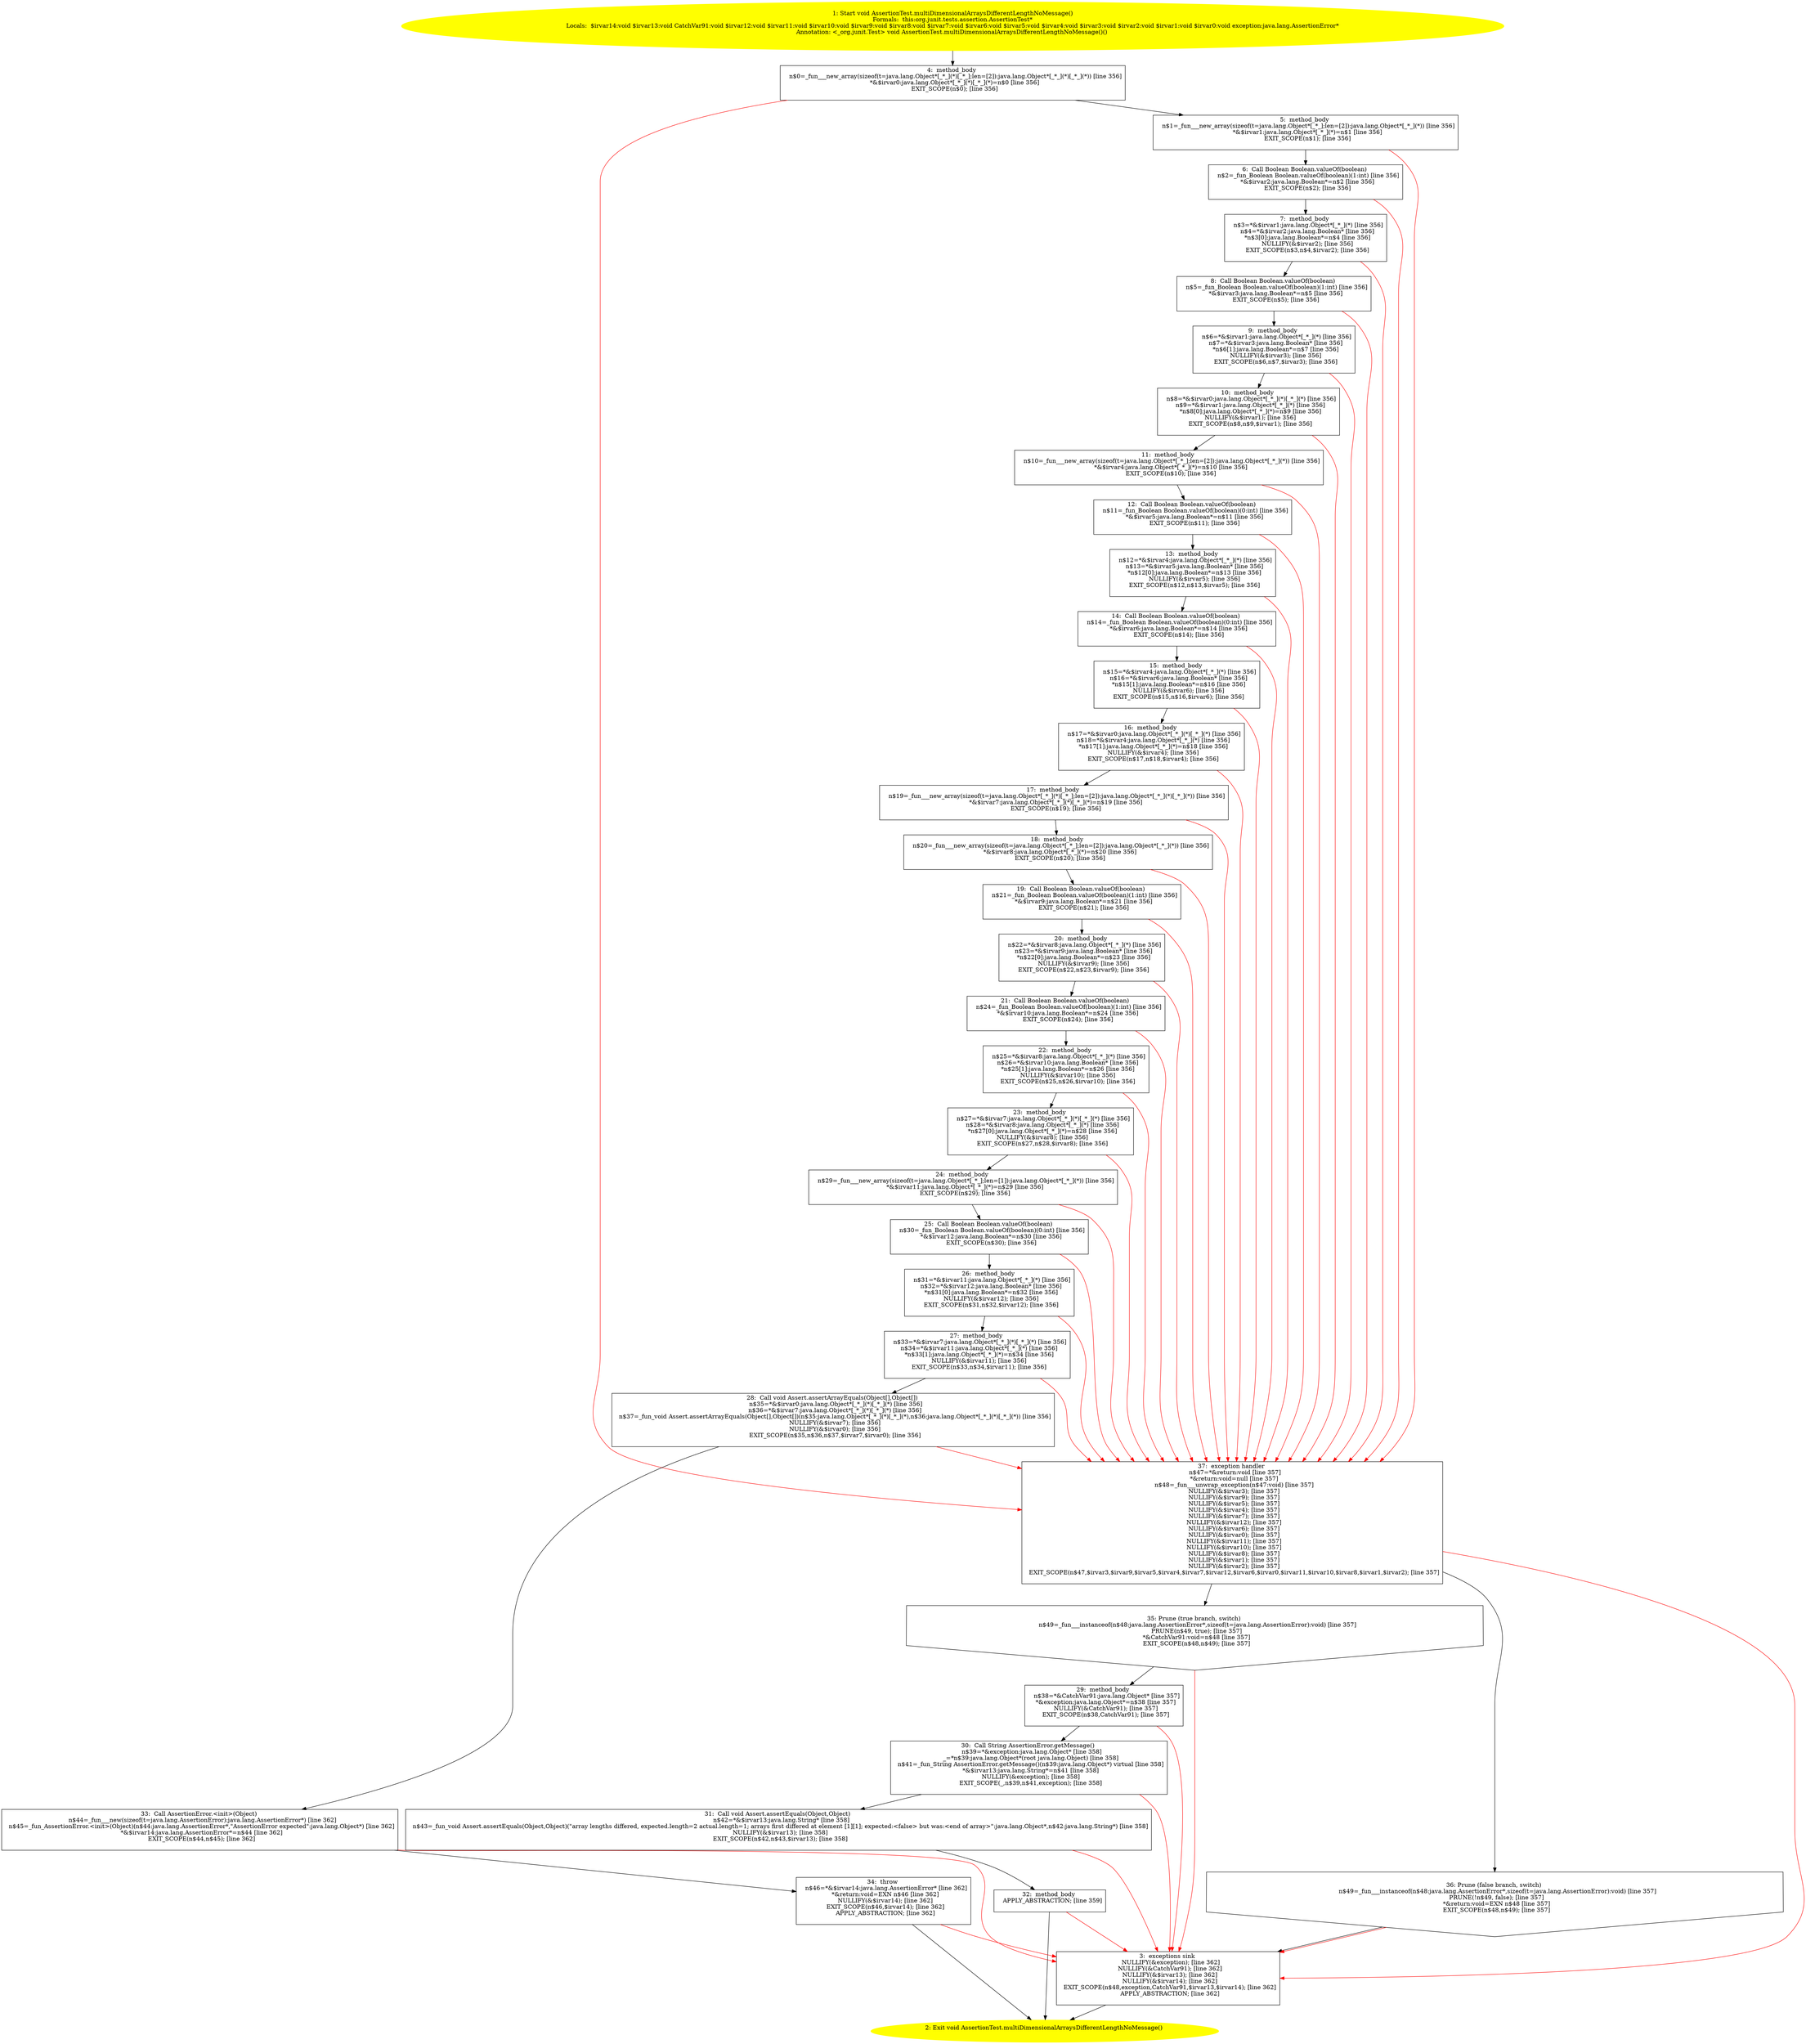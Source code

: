 /* @generated */
digraph cfg {
"org.junit.tests.assertion.AssertionTest.multiDimensionalArraysDifferentLengthNoMessage():void.14c69d53fb9e6a13ce2e570ee1d8c0d8_1" [label="1: Start void AssertionTest.multiDimensionalArraysDifferentLengthNoMessage()\nFormals:  this:org.junit.tests.assertion.AssertionTest*\nLocals:  $irvar14:void $irvar13:void CatchVar91:void $irvar12:void $irvar11:void $irvar10:void $irvar9:void $irvar8:void $irvar7:void $irvar6:void $irvar5:void $irvar4:void $irvar3:void $irvar2:void $irvar1:void $irvar0:void exception:java.lang.AssertionError*\nAnnotation: <_org.junit.Test> void AssertionTest.multiDimensionalArraysDifferentLengthNoMessage()() \n  " color=yellow style=filled]
	

	 "org.junit.tests.assertion.AssertionTest.multiDimensionalArraysDifferentLengthNoMessage():void.14c69d53fb9e6a13ce2e570ee1d8c0d8_1" -> "org.junit.tests.assertion.AssertionTest.multiDimensionalArraysDifferentLengthNoMessage():void.14c69d53fb9e6a13ce2e570ee1d8c0d8_4" ;
"org.junit.tests.assertion.AssertionTest.multiDimensionalArraysDifferentLengthNoMessage():void.14c69d53fb9e6a13ce2e570ee1d8c0d8_2" [label="2: Exit void AssertionTest.multiDimensionalArraysDifferentLengthNoMessage() \n  " color=yellow style=filled]
	

"org.junit.tests.assertion.AssertionTest.multiDimensionalArraysDifferentLengthNoMessage():void.14c69d53fb9e6a13ce2e570ee1d8c0d8_3" [label="3:  exceptions sink \n   NULLIFY(&exception); [line 362]\n  NULLIFY(&CatchVar91); [line 362]\n  NULLIFY(&$irvar13); [line 362]\n  NULLIFY(&$irvar14); [line 362]\n  EXIT_SCOPE(n$48,exception,CatchVar91,$irvar13,$irvar14); [line 362]\n  APPLY_ABSTRACTION; [line 362]\n " shape="box"]
	

	 "org.junit.tests.assertion.AssertionTest.multiDimensionalArraysDifferentLengthNoMessage():void.14c69d53fb9e6a13ce2e570ee1d8c0d8_3" -> "org.junit.tests.assertion.AssertionTest.multiDimensionalArraysDifferentLengthNoMessage():void.14c69d53fb9e6a13ce2e570ee1d8c0d8_2" ;
"org.junit.tests.assertion.AssertionTest.multiDimensionalArraysDifferentLengthNoMessage():void.14c69d53fb9e6a13ce2e570ee1d8c0d8_4" [label="4:  method_body \n   n$0=_fun___new_array(sizeof(t=java.lang.Object*[_*_](*)[_*_];len=[2]):java.lang.Object*[_*_](*)[_*_](*)) [line 356]\n  *&$irvar0:java.lang.Object*[_*_](*)[_*_](*)=n$0 [line 356]\n  EXIT_SCOPE(n$0); [line 356]\n " shape="box"]
	

	 "org.junit.tests.assertion.AssertionTest.multiDimensionalArraysDifferentLengthNoMessage():void.14c69d53fb9e6a13ce2e570ee1d8c0d8_4" -> "org.junit.tests.assertion.AssertionTest.multiDimensionalArraysDifferentLengthNoMessage():void.14c69d53fb9e6a13ce2e570ee1d8c0d8_5" ;
	 "org.junit.tests.assertion.AssertionTest.multiDimensionalArraysDifferentLengthNoMessage():void.14c69d53fb9e6a13ce2e570ee1d8c0d8_4" -> "org.junit.tests.assertion.AssertionTest.multiDimensionalArraysDifferentLengthNoMessage():void.14c69d53fb9e6a13ce2e570ee1d8c0d8_37" [color="red" ];
"org.junit.tests.assertion.AssertionTest.multiDimensionalArraysDifferentLengthNoMessage():void.14c69d53fb9e6a13ce2e570ee1d8c0d8_5" [label="5:  method_body \n   n$1=_fun___new_array(sizeof(t=java.lang.Object*[_*_];len=[2]):java.lang.Object*[_*_](*)) [line 356]\n  *&$irvar1:java.lang.Object*[_*_](*)=n$1 [line 356]\n  EXIT_SCOPE(n$1); [line 356]\n " shape="box"]
	

	 "org.junit.tests.assertion.AssertionTest.multiDimensionalArraysDifferentLengthNoMessage():void.14c69d53fb9e6a13ce2e570ee1d8c0d8_5" -> "org.junit.tests.assertion.AssertionTest.multiDimensionalArraysDifferentLengthNoMessage():void.14c69d53fb9e6a13ce2e570ee1d8c0d8_6" ;
	 "org.junit.tests.assertion.AssertionTest.multiDimensionalArraysDifferentLengthNoMessage():void.14c69d53fb9e6a13ce2e570ee1d8c0d8_5" -> "org.junit.tests.assertion.AssertionTest.multiDimensionalArraysDifferentLengthNoMessage():void.14c69d53fb9e6a13ce2e570ee1d8c0d8_37" [color="red" ];
"org.junit.tests.assertion.AssertionTest.multiDimensionalArraysDifferentLengthNoMessage():void.14c69d53fb9e6a13ce2e570ee1d8c0d8_6" [label="6:  Call Boolean Boolean.valueOf(boolean) \n   n$2=_fun_Boolean Boolean.valueOf(boolean)(1:int) [line 356]\n  *&$irvar2:java.lang.Boolean*=n$2 [line 356]\n  EXIT_SCOPE(n$2); [line 356]\n " shape="box"]
	

	 "org.junit.tests.assertion.AssertionTest.multiDimensionalArraysDifferentLengthNoMessage():void.14c69d53fb9e6a13ce2e570ee1d8c0d8_6" -> "org.junit.tests.assertion.AssertionTest.multiDimensionalArraysDifferentLengthNoMessage():void.14c69d53fb9e6a13ce2e570ee1d8c0d8_7" ;
	 "org.junit.tests.assertion.AssertionTest.multiDimensionalArraysDifferentLengthNoMessage():void.14c69d53fb9e6a13ce2e570ee1d8c0d8_6" -> "org.junit.tests.assertion.AssertionTest.multiDimensionalArraysDifferentLengthNoMessage():void.14c69d53fb9e6a13ce2e570ee1d8c0d8_37" [color="red" ];
"org.junit.tests.assertion.AssertionTest.multiDimensionalArraysDifferentLengthNoMessage():void.14c69d53fb9e6a13ce2e570ee1d8c0d8_7" [label="7:  method_body \n   n$3=*&$irvar1:java.lang.Object*[_*_](*) [line 356]\n  n$4=*&$irvar2:java.lang.Boolean* [line 356]\n  *n$3[0]:java.lang.Boolean*=n$4 [line 356]\n  NULLIFY(&$irvar2); [line 356]\n  EXIT_SCOPE(n$3,n$4,$irvar2); [line 356]\n " shape="box"]
	

	 "org.junit.tests.assertion.AssertionTest.multiDimensionalArraysDifferentLengthNoMessage():void.14c69d53fb9e6a13ce2e570ee1d8c0d8_7" -> "org.junit.tests.assertion.AssertionTest.multiDimensionalArraysDifferentLengthNoMessage():void.14c69d53fb9e6a13ce2e570ee1d8c0d8_8" ;
	 "org.junit.tests.assertion.AssertionTest.multiDimensionalArraysDifferentLengthNoMessage():void.14c69d53fb9e6a13ce2e570ee1d8c0d8_7" -> "org.junit.tests.assertion.AssertionTest.multiDimensionalArraysDifferentLengthNoMessage():void.14c69d53fb9e6a13ce2e570ee1d8c0d8_37" [color="red" ];
"org.junit.tests.assertion.AssertionTest.multiDimensionalArraysDifferentLengthNoMessage():void.14c69d53fb9e6a13ce2e570ee1d8c0d8_8" [label="8:  Call Boolean Boolean.valueOf(boolean) \n   n$5=_fun_Boolean Boolean.valueOf(boolean)(1:int) [line 356]\n  *&$irvar3:java.lang.Boolean*=n$5 [line 356]\n  EXIT_SCOPE(n$5); [line 356]\n " shape="box"]
	

	 "org.junit.tests.assertion.AssertionTest.multiDimensionalArraysDifferentLengthNoMessage():void.14c69d53fb9e6a13ce2e570ee1d8c0d8_8" -> "org.junit.tests.assertion.AssertionTest.multiDimensionalArraysDifferentLengthNoMessage():void.14c69d53fb9e6a13ce2e570ee1d8c0d8_9" ;
	 "org.junit.tests.assertion.AssertionTest.multiDimensionalArraysDifferentLengthNoMessage():void.14c69d53fb9e6a13ce2e570ee1d8c0d8_8" -> "org.junit.tests.assertion.AssertionTest.multiDimensionalArraysDifferentLengthNoMessage():void.14c69d53fb9e6a13ce2e570ee1d8c0d8_37" [color="red" ];
"org.junit.tests.assertion.AssertionTest.multiDimensionalArraysDifferentLengthNoMessage():void.14c69d53fb9e6a13ce2e570ee1d8c0d8_9" [label="9:  method_body \n   n$6=*&$irvar1:java.lang.Object*[_*_](*) [line 356]\n  n$7=*&$irvar3:java.lang.Boolean* [line 356]\n  *n$6[1]:java.lang.Boolean*=n$7 [line 356]\n  NULLIFY(&$irvar3); [line 356]\n  EXIT_SCOPE(n$6,n$7,$irvar3); [line 356]\n " shape="box"]
	

	 "org.junit.tests.assertion.AssertionTest.multiDimensionalArraysDifferentLengthNoMessage():void.14c69d53fb9e6a13ce2e570ee1d8c0d8_9" -> "org.junit.tests.assertion.AssertionTest.multiDimensionalArraysDifferentLengthNoMessage():void.14c69d53fb9e6a13ce2e570ee1d8c0d8_10" ;
	 "org.junit.tests.assertion.AssertionTest.multiDimensionalArraysDifferentLengthNoMessage():void.14c69d53fb9e6a13ce2e570ee1d8c0d8_9" -> "org.junit.tests.assertion.AssertionTest.multiDimensionalArraysDifferentLengthNoMessage():void.14c69d53fb9e6a13ce2e570ee1d8c0d8_37" [color="red" ];
"org.junit.tests.assertion.AssertionTest.multiDimensionalArraysDifferentLengthNoMessage():void.14c69d53fb9e6a13ce2e570ee1d8c0d8_10" [label="10:  method_body \n   n$8=*&$irvar0:java.lang.Object*[_*_](*)[_*_](*) [line 356]\n  n$9=*&$irvar1:java.lang.Object*[_*_](*) [line 356]\n  *n$8[0]:java.lang.Object*[_*_](*)=n$9 [line 356]\n  NULLIFY(&$irvar1); [line 356]\n  EXIT_SCOPE(n$8,n$9,$irvar1); [line 356]\n " shape="box"]
	

	 "org.junit.tests.assertion.AssertionTest.multiDimensionalArraysDifferentLengthNoMessage():void.14c69d53fb9e6a13ce2e570ee1d8c0d8_10" -> "org.junit.tests.assertion.AssertionTest.multiDimensionalArraysDifferentLengthNoMessage():void.14c69d53fb9e6a13ce2e570ee1d8c0d8_11" ;
	 "org.junit.tests.assertion.AssertionTest.multiDimensionalArraysDifferentLengthNoMessage():void.14c69d53fb9e6a13ce2e570ee1d8c0d8_10" -> "org.junit.tests.assertion.AssertionTest.multiDimensionalArraysDifferentLengthNoMessage():void.14c69d53fb9e6a13ce2e570ee1d8c0d8_37" [color="red" ];
"org.junit.tests.assertion.AssertionTest.multiDimensionalArraysDifferentLengthNoMessage():void.14c69d53fb9e6a13ce2e570ee1d8c0d8_11" [label="11:  method_body \n   n$10=_fun___new_array(sizeof(t=java.lang.Object*[_*_];len=[2]):java.lang.Object*[_*_](*)) [line 356]\n  *&$irvar4:java.lang.Object*[_*_](*)=n$10 [line 356]\n  EXIT_SCOPE(n$10); [line 356]\n " shape="box"]
	

	 "org.junit.tests.assertion.AssertionTest.multiDimensionalArraysDifferentLengthNoMessage():void.14c69d53fb9e6a13ce2e570ee1d8c0d8_11" -> "org.junit.tests.assertion.AssertionTest.multiDimensionalArraysDifferentLengthNoMessage():void.14c69d53fb9e6a13ce2e570ee1d8c0d8_12" ;
	 "org.junit.tests.assertion.AssertionTest.multiDimensionalArraysDifferentLengthNoMessage():void.14c69d53fb9e6a13ce2e570ee1d8c0d8_11" -> "org.junit.tests.assertion.AssertionTest.multiDimensionalArraysDifferentLengthNoMessage():void.14c69d53fb9e6a13ce2e570ee1d8c0d8_37" [color="red" ];
"org.junit.tests.assertion.AssertionTest.multiDimensionalArraysDifferentLengthNoMessage():void.14c69d53fb9e6a13ce2e570ee1d8c0d8_12" [label="12:  Call Boolean Boolean.valueOf(boolean) \n   n$11=_fun_Boolean Boolean.valueOf(boolean)(0:int) [line 356]\n  *&$irvar5:java.lang.Boolean*=n$11 [line 356]\n  EXIT_SCOPE(n$11); [line 356]\n " shape="box"]
	

	 "org.junit.tests.assertion.AssertionTest.multiDimensionalArraysDifferentLengthNoMessage():void.14c69d53fb9e6a13ce2e570ee1d8c0d8_12" -> "org.junit.tests.assertion.AssertionTest.multiDimensionalArraysDifferentLengthNoMessage():void.14c69d53fb9e6a13ce2e570ee1d8c0d8_13" ;
	 "org.junit.tests.assertion.AssertionTest.multiDimensionalArraysDifferentLengthNoMessage():void.14c69d53fb9e6a13ce2e570ee1d8c0d8_12" -> "org.junit.tests.assertion.AssertionTest.multiDimensionalArraysDifferentLengthNoMessage():void.14c69d53fb9e6a13ce2e570ee1d8c0d8_37" [color="red" ];
"org.junit.tests.assertion.AssertionTest.multiDimensionalArraysDifferentLengthNoMessage():void.14c69d53fb9e6a13ce2e570ee1d8c0d8_13" [label="13:  method_body \n   n$12=*&$irvar4:java.lang.Object*[_*_](*) [line 356]\n  n$13=*&$irvar5:java.lang.Boolean* [line 356]\n  *n$12[0]:java.lang.Boolean*=n$13 [line 356]\n  NULLIFY(&$irvar5); [line 356]\n  EXIT_SCOPE(n$12,n$13,$irvar5); [line 356]\n " shape="box"]
	

	 "org.junit.tests.assertion.AssertionTest.multiDimensionalArraysDifferentLengthNoMessage():void.14c69d53fb9e6a13ce2e570ee1d8c0d8_13" -> "org.junit.tests.assertion.AssertionTest.multiDimensionalArraysDifferentLengthNoMessage():void.14c69d53fb9e6a13ce2e570ee1d8c0d8_14" ;
	 "org.junit.tests.assertion.AssertionTest.multiDimensionalArraysDifferentLengthNoMessage():void.14c69d53fb9e6a13ce2e570ee1d8c0d8_13" -> "org.junit.tests.assertion.AssertionTest.multiDimensionalArraysDifferentLengthNoMessage():void.14c69d53fb9e6a13ce2e570ee1d8c0d8_37" [color="red" ];
"org.junit.tests.assertion.AssertionTest.multiDimensionalArraysDifferentLengthNoMessage():void.14c69d53fb9e6a13ce2e570ee1d8c0d8_14" [label="14:  Call Boolean Boolean.valueOf(boolean) \n   n$14=_fun_Boolean Boolean.valueOf(boolean)(0:int) [line 356]\n  *&$irvar6:java.lang.Boolean*=n$14 [line 356]\n  EXIT_SCOPE(n$14); [line 356]\n " shape="box"]
	

	 "org.junit.tests.assertion.AssertionTest.multiDimensionalArraysDifferentLengthNoMessage():void.14c69d53fb9e6a13ce2e570ee1d8c0d8_14" -> "org.junit.tests.assertion.AssertionTest.multiDimensionalArraysDifferentLengthNoMessage():void.14c69d53fb9e6a13ce2e570ee1d8c0d8_15" ;
	 "org.junit.tests.assertion.AssertionTest.multiDimensionalArraysDifferentLengthNoMessage():void.14c69d53fb9e6a13ce2e570ee1d8c0d8_14" -> "org.junit.tests.assertion.AssertionTest.multiDimensionalArraysDifferentLengthNoMessage():void.14c69d53fb9e6a13ce2e570ee1d8c0d8_37" [color="red" ];
"org.junit.tests.assertion.AssertionTest.multiDimensionalArraysDifferentLengthNoMessage():void.14c69d53fb9e6a13ce2e570ee1d8c0d8_15" [label="15:  method_body \n   n$15=*&$irvar4:java.lang.Object*[_*_](*) [line 356]\n  n$16=*&$irvar6:java.lang.Boolean* [line 356]\n  *n$15[1]:java.lang.Boolean*=n$16 [line 356]\n  NULLIFY(&$irvar6); [line 356]\n  EXIT_SCOPE(n$15,n$16,$irvar6); [line 356]\n " shape="box"]
	

	 "org.junit.tests.assertion.AssertionTest.multiDimensionalArraysDifferentLengthNoMessage():void.14c69d53fb9e6a13ce2e570ee1d8c0d8_15" -> "org.junit.tests.assertion.AssertionTest.multiDimensionalArraysDifferentLengthNoMessage():void.14c69d53fb9e6a13ce2e570ee1d8c0d8_16" ;
	 "org.junit.tests.assertion.AssertionTest.multiDimensionalArraysDifferentLengthNoMessage():void.14c69d53fb9e6a13ce2e570ee1d8c0d8_15" -> "org.junit.tests.assertion.AssertionTest.multiDimensionalArraysDifferentLengthNoMessage():void.14c69d53fb9e6a13ce2e570ee1d8c0d8_37" [color="red" ];
"org.junit.tests.assertion.AssertionTest.multiDimensionalArraysDifferentLengthNoMessage():void.14c69d53fb9e6a13ce2e570ee1d8c0d8_16" [label="16:  method_body \n   n$17=*&$irvar0:java.lang.Object*[_*_](*)[_*_](*) [line 356]\n  n$18=*&$irvar4:java.lang.Object*[_*_](*) [line 356]\n  *n$17[1]:java.lang.Object*[_*_](*)=n$18 [line 356]\n  NULLIFY(&$irvar4); [line 356]\n  EXIT_SCOPE(n$17,n$18,$irvar4); [line 356]\n " shape="box"]
	

	 "org.junit.tests.assertion.AssertionTest.multiDimensionalArraysDifferentLengthNoMessage():void.14c69d53fb9e6a13ce2e570ee1d8c0d8_16" -> "org.junit.tests.assertion.AssertionTest.multiDimensionalArraysDifferentLengthNoMessage():void.14c69d53fb9e6a13ce2e570ee1d8c0d8_17" ;
	 "org.junit.tests.assertion.AssertionTest.multiDimensionalArraysDifferentLengthNoMessage():void.14c69d53fb9e6a13ce2e570ee1d8c0d8_16" -> "org.junit.tests.assertion.AssertionTest.multiDimensionalArraysDifferentLengthNoMessage():void.14c69d53fb9e6a13ce2e570ee1d8c0d8_37" [color="red" ];
"org.junit.tests.assertion.AssertionTest.multiDimensionalArraysDifferentLengthNoMessage():void.14c69d53fb9e6a13ce2e570ee1d8c0d8_17" [label="17:  method_body \n   n$19=_fun___new_array(sizeof(t=java.lang.Object*[_*_](*)[_*_];len=[2]):java.lang.Object*[_*_](*)[_*_](*)) [line 356]\n  *&$irvar7:java.lang.Object*[_*_](*)[_*_](*)=n$19 [line 356]\n  EXIT_SCOPE(n$19); [line 356]\n " shape="box"]
	

	 "org.junit.tests.assertion.AssertionTest.multiDimensionalArraysDifferentLengthNoMessage():void.14c69d53fb9e6a13ce2e570ee1d8c0d8_17" -> "org.junit.tests.assertion.AssertionTest.multiDimensionalArraysDifferentLengthNoMessage():void.14c69d53fb9e6a13ce2e570ee1d8c0d8_18" ;
	 "org.junit.tests.assertion.AssertionTest.multiDimensionalArraysDifferentLengthNoMessage():void.14c69d53fb9e6a13ce2e570ee1d8c0d8_17" -> "org.junit.tests.assertion.AssertionTest.multiDimensionalArraysDifferentLengthNoMessage():void.14c69d53fb9e6a13ce2e570ee1d8c0d8_37" [color="red" ];
"org.junit.tests.assertion.AssertionTest.multiDimensionalArraysDifferentLengthNoMessage():void.14c69d53fb9e6a13ce2e570ee1d8c0d8_18" [label="18:  method_body \n   n$20=_fun___new_array(sizeof(t=java.lang.Object*[_*_];len=[2]):java.lang.Object*[_*_](*)) [line 356]\n  *&$irvar8:java.lang.Object*[_*_](*)=n$20 [line 356]\n  EXIT_SCOPE(n$20); [line 356]\n " shape="box"]
	

	 "org.junit.tests.assertion.AssertionTest.multiDimensionalArraysDifferentLengthNoMessage():void.14c69d53fb9e6a13ce2e570ee1d8c0d8_18" -> "org.junit.tests.assertion.AssertionTest.multiDimensionalArraysDifferentLengthNoMessage():void.14c69d53fb9e6a13ce2e570ee1d8c0d8_19" ;
	 "org.junit.tests.assertion.AssertionTest.multiDimensionalArraysDifferentLengthNoMessage():void.14c69d53fb9e6a13ce2e570ee1d8c0d8_18" -> "org.junit.tests.assertion.AssertionTest.multiDimensionalArraysDifferentLengthNoMessage():void.14c69d53fb9e6a13ce2e570ee1d8c0d8_37" [color="red" ];
"org.junit.tests.assertion.AssertionTest.multiDimensionalArraysDifferentLengthNoMessage():void.14c69d53fb9e6a13ce2e570ee1d8c0d8_19" [label="19:  Call Boolean Boolean.valueOf(boolean) \n   n$21=_fun_Boolean Boolean.valueOf(boolean)(1:int) [line 356]\n  *&$irvar9:java.lang.Boolean*=n$21 [line 356]\n  EXIT_SCOPE(n$21); [line 356]\n " shape="box"]
	

	 "org.junit.tests.assertion.AssertionTest.multiDimensionalArraysDifferentLengthNoMessage():void.14c69d53fb9e6a13ce2e570ee1d8c0d8_19" -> "org.junit.tests.assertion.AssertionTest.multiDimensionalArraysDifferentLengthNoMessage():void.14c69d53fb9e6a13ce2e570ee1d8c0d8_20" ;
	 "org.junit.tests.assertion.AssertionTest.multiDimensionalArraysDifferentLengthNoMessage():void.14c69d53fb9e6a13ce2e570ee1d8c0d8_19" -> "org.junit.tests.assertion.AssertionTest.multiDimensionalArraysDifferentLengthNoMessage():void.14c69d53fb9e6a13ce2e570ee1d8c0d8_37" [color="red" ];
"org.junit.tests.assertion.AssertionTest.multiDimensionalArraysDifferentLengthNoMessage():void.14c69d53fb9e6a13ce2e570ee1d8c0d8_20" [label="20:  method_body \n   n$22=*&$irvar8:java.lang.Object*[_*_](*) [line 356]\n  n$23=*&$irvar9:java.lang.Boolean* [line 356]\n  *n$22[0]:java.lang.Boolean*=n$23 [line 356]\n  NULLIFY(&$irvar9); [line 356]\n  EXIT_SCOPE(n$22,n$23,$irvar9); [line 356]\n " shape="box"]
	

	 "org.junit.tests.assertion.AssertionTest.multiDimensionalArraysDifferentLengthNoMessage():void.14c69d53fb9e6a13ce2e570ee1d8c0d8_20" -> "org.junit.tests.assertion.AssertionTest.multiDimensionalArraysDifferentLengthNoMessage():void.14c69d53fb9e6a13ce2e570ee1d8c0d8_21" ;
	 "org.junit.tests.assertion.AssertionTest.multiDimensionalArraysDifferentLengthNoMessage():void.14c69d53fb9e6a13ce2e570ee1d8c0d8_20" -> "org.junit.tests.assertion.AssertionTest.multiDimensionalArraysDifferentLengthNoMessage():void.14c69d53fb9e6a13ce2e570ee1d8c0d8_37" [color="red" ];
"org.junit.tests.assertion.AssertionTest.multiDimensionalArraysDifferentLengthNoMessage():void.14c69d53fb9e6a13ce2e570ee1d8c0d8_21" [label="21:  Call Boolean Boolean.valueOf(boolean) \n   n$24=_fun_Boolean Boolean.valueOf(boolean)(1:int) [line 356]\n  *&$irvar10:java.lang.Boolean*=n$24 [line 356]\n  EXIT_SCOPE(n$24); [line 356]\n " shape="box"]
	

	 "org.junit.tests.assertion.AssertionTest.multiDimensionalArraysDifferentLengthNoMessage():void.14c69d53fb9e6a13ce2e570ee1d8c0d8_21" -> "org.junit.tests.assertion.AssertionTest.multiDimensionalArraysDifferentLengthNoMessage():void.14c69d53fb9e6a13ce2e570ee1d8c0d8_22" ;
	 "org.junit.tests.assertion.AssertionTest.multiDimensionalArraysDifferentLengthNoMessage():void.14c69d53fb9e6a13ce2e570ee1d8c0d8_21" -> "org.junit.tests.assertion.AssertionTest.multiDimensionalArraysDifferentLengthNoMessage():void.14c69d53fb9e6a13ce2e570ee1d8c0d8_37" [color="red" ];
"org.junit.tests.assertion.AssertionTest.multiDimensionalArraysDifferentLengthNoMessage():void.14c69d53fb9e6a13ce2e570ee1d8c0d8_22" [label="22:  method_body \n   n$25=*&$irvar8:java.lang.Object*[_*_](*) [line 356]\n  n$26=*&$irvar10:java.lang.Boolean* [line 356]\n  *n$25[1]:java.lang.Boolean*=n$26 [line 356]\n  NULLIFY(&$irvar10); [line 356]\n  EXIT_SCOPE(n$25,n$26,$irvar10); [line 356]\n " shape="box"]
	

	 "org.junit.tests.assertion.AssertionTest.multiDimensionalArraysDifferentLengthNoMessage():void.14c69d53fb9e6a13ce2e570ee1d8c0d8_22" -> "org.junit.tests.assertion.AssertionTest.multiDimensionalArraysDifferentLengthNoMessage():void.14c69d53fb9e6a13ce2e570ee1d8c0d8_23" ;
	 "org.junit.tests.assertion.AssertionTest.multiDimensionalArraysDifferentLengthNoMessage():void.14c69d53fb9e6a13ce2e570ee1d8c0d8_22" -> "org.junit.tests.assertion.AssertionTest.multiDimensionalArraysDifferentLengthNoMessage():void.14c69d53fb9e6a13ce2e570ee1d8c0d8_37" [color="red" ];
"org.junit.tests.assertion.AssertionTest.multiDimensionalArraysDifferentLengthNoMessage():void.14c69d53fb9e6a13ce2e570ee1d8c0d8_23" [label="23:  method_body \n   n$27=*&$irvar7:java.lang.Object*[_*_](*)[_*_](*) [line 356]\n  n$28=*&$irvar8:java.lang.Object*[_*_](*) [line 356]\n  *n$27[0]:java.lang.Object*[_*_](*)=n$28 [line 356]\n  NULLIFY(&$irvar8); [line 356]\n  EXIT_SCOPE(n$27,n$28,$irvar8); [line 356]\n " shape="box"]
	

	 "org.junit.tests.assertion.AssertionTest.multiDimensionalArraysDifferentLengthNoMessage():void.14c69d53fb9e6a13ce2e570ee1d8c0d8_23" -> "org.junit.tests.assertion.AssertionTest.multiDimensionalArraysDifferentLengthNoMessage():void.14c69d53fb9e6a13ce2e570ee1d8c0d8_24" ;
	 "org.junit.tests.assertion.AssertionTest.multiDimensionalArraysDifferentLengthNoMessage():void.14c69d53fb9e6a13ce2e570ee1d8c0d8_23" -> "org.junit.tests.assertion.AssertionTest.multiDimensionalArraysDifferentLengthNoMessage():void.14c69d53fb9e6a13ce2e570ee1d8c0d8_37" [color="red" ];
"org.junit.tests.assertion.AssertionTest.multiDimensionalArraysDifferentLengthNoMessage():void.14c69d53fb9e6a13ce2e570ee1d8c0d8_24" [label="24:  method_body \n   n$29=_fun___new_array(sizeof(t=java.lang.Object*[_*_];len=[1]):java.lang.Object*[_*_](*)) [line 356]\n  *&$irvar11:java.lang.Object*[_*_](*)=n$29 [line 356]\n  EXIT_SCOPE(n$29); [line 356]\n " shape="box"]
	

	 "org.junit.tests.assertion.AssertionTest.multiDimensionalArraysDifferentLengthNoMessage():void.14c69d53fb9e6a13ce2e570ee1d8c0d8_24" -> "org.junit.tests.assertion.AssertionTest.multiDimensionalArraysDifferentLengthNoMessage():void.14c69d53fb9e6a13ce2e570ee1d8c0d8_25" ;
	 "org.junit.tests.assertion.AssertionTest.multiDimensionalArraysDifferentLengthNoMessage():void.14c69d53fb9e6a13ce2e570ee1d8c0d8_24" -> "org.junit.tests.assertion.AssertionTest.multiDimensionalArraysDifferentLengthNoMessage():void.14c69d53fb9e6a13ce2e570ee1d8c0d8_37" [color="red" ];
"org.junit.tests.assertion.AssertionTest.multiDimensionalArraysDifferentLengthNoMessage():void.14c69d53fb9e6a13ce2e570ee1d8c0d8_25" [label="25:  Call Boolean Boolean.valueOf(boolean) \n   n$30=_fun_Boolean Boolean.valueOf(boolean)(0:int) [line 356]\n  *&$irvar12:java.lang.Boolean*=n$30 [line 356]\n  EXIT_SCOPE(n$30); [line 356]\n " shape="box"]
	

	 "org.junit.tests.assertion.AssertionTest.multiDimensionalArraysDifferentLengthNoMessage():void.14c69d53fb9e6a13ce2e570ee1d8c0d8_25" -> "org.junit.tests.assertion.AssertionTest.multiDimensionalArraysDifferentLengthNoMessage():void.14c69d53fb9e6a13ce2e570ee1d8c0d8_26" ;
	 "org.junit.tests.assertion.AssertionTest.multiDimensionalArraysDifferentLengthNoMessage():void.14c69d53fb9e6a13ce2e570ee1d8c0d8_25" -> "org.junit.tests.assertion.AssertionTest.multiDimensionalArraysDifferentLengthNoMessage():void.14c69d53fb9e6a13ce2e570ee1d8c0d8_37" [color="red" ];
"org.junit.tests.assertion.AssertionTest.multiDimensionalArraysDifferentLengthNoMessage():void.14c69d53fb9e6a13ce2e570ee1d8c0d8_26" [label="26:  method_body \n   n$31=*&$irvar11:java.lang.Object*[_*_](*) [line 356]\n  n$32=*&$irvar12:java.lang.Boolean* [line 356]\n  *n$31[0]:java.lang.Boolean*=n$32 [line 356]\n  NULLIFY(&$irvar12); [line 356]\n  EXIT_SCOPE(n$31,n$32,$irvar12); [line 356]\n " shape="box"]
	

	 "org.junit.tests.assertion.AssertionTest.multiDimensionalArraysDifferentLengthNoMessage():void.14c69d53fb9e6a13ce2e570ee1d8c0d8_26" -> "org.junit.tests.assertion.AssertionTest.multiDimensionalArraysDifferentLengthNoMessage():void.14c69d53fb9e6a13ce2e570ee1d8c0d8_27" ;
	 "org.junit.tests.assertion.AssertionTest.multiDimensionalArraysDifferentLengthNoMessage():void.14c69d53fb9e6a13ce2e570ee1d8c0d8_26" -> "org.junit.tests.assertion.AssertionTest.multiDimensionalArraysDifferentLengthNoMessage():void.14c69d53fb9e6a13ce2e570ee1d8c0d8_37" [color="red" ];
"org.junit.tests.assertion.AssertionTest.multiDimensionalArraysDifferentLengthNoMessage():void.14c69d53fb9e6a13ce2e570ee1d8c0d8_27" [label="27:  method_body \n   n$33=*&$irvar7:java.lang.Object*[_*_](*)[_*_](*) [line 356]\n  n$34=*&$irvar11:java.lang.Object*[_*_](*) [line 356]\n  *n$33[1]:java.lang.Object*[_*_](*)=n$34 [line 356]\n  NULLIFY(&$irvar11); [line 356]\n  EXIT_SCOPE(n$33,n$34,$irvar11); [line 356]\n " shape="box"]
	

	 "org.junit.tests.assertion.AssertionTest.multiDimensionalArraysDifferentLengthNoMessage():void.14c69d53fb9e6a13ce2e570ee1d8c0d8_27" -> "org.junit.tests.assertion.AssertionTest.multiDimensionalArraysDifferentLengthNoMessage():void.14c69d53fb9e6a13ce2e570ee1d8c0d8_28" ;
	 "org.junit.tests.assertion.AssertionTest.multiDimensionalArraysDifferentLengthNoMessage():void.14c69d53fb9e6a13ce2e570ee1d8c0d8_27" -> "org.junit.tests.assertion.AssertionTest.multiDimensionalArraysDifferentLengthNoMessage():void.14c69d53fb9e6a13ce2e570ee1d8c0d8_37" [color="red" ];
"org.junit.tests.assertion.AssertionTest.multiDimensionalArraysDifferentLengthNoMessage():void.14c69d53fb9e6a13ce2e570ee1d8c0d8_28" [label="28:  Call void Assert.assertArrayEquals(Object[],Object[]) \n   n$35=*&$irvar0:java.lang.Object*[_*_](*)[_*_](*) [line 356]\n  n$36=*&$irvar7:java.lang.Object*[_*_](*)[_*_](*) [line 356]\n  n$37=_fun_void Assert.assertArrayEquals(Object[],Object[])(n$35:java.lang.Object*[_*_](*)[_*_](*),n$36:java.lang.Object*[_*_](*)[_*_](*)) [line 356]\n  NULLIFY(&$irvar7); [line 356]\n  NULLIFY(&$irvar0); [line 356]\n  EXIT_SCOPE(n$35,n$36,n$37,$irvar7,$irvar0); [line 356]\n " shape="box"]
	

	 "org.junit.tests.assertion.AssertionTest.multiDimensionalArraysDifferentLengthNoMessage():void.14c69d53fb9e6a13ce2e570ee1d8c0d8_28" -> "org.junit.tests.assertion.AssertionTest.multiDimensionalArraysDifferentLengthNoMessage():void.14c69d53fb9e6a13ce2e570ee1d8c0d8_33" ;
	 "org.junit.tests.assertion.AssertionTest.multiDimensionalArraysDifferentLengthNoMessage():void.14c69d53fb9e6a13ce2e570ee1d8c0d8_28" -> "org.junit.tests.assertion.AssertionTest.multiDimensionalArraysDifferentLengthNoMessage():void.14c69d53fb9e6a13ce2e570ee1d8c0d8_37" [color="red" ];
"org.junit.tests.assertion.AssertionTest.multiDimensionalArraysDifferentLengthNoMessage():void.14c69d53fb9e6a13ce2e570ee1d8c0d8_29" [label="29:  method_body \n   n$38=*&CatchVar91:java.lang.Object* [line 357]\n  *&exception:java.lang.Object*=n$38 [line 357]\n  NULLIFY(&CatchVar91); [line 357]\n  EXIT_SCOPE(n$38,CatchVar91); [line 357]\n " shape="box"]
	

	 "org.junit.tests.assertion.AssertionTest.multiDimensionalArraysDifferentLengthNoMessage():void.14c69d53fb9e6a13ce2e570ee1d8c0d8_29" -> "org.junit.tests.assertion.AssertionTest.multiDimensionalArraysDifferentLengthNoMessage():void.14c69d53fb9e6a13ce2e570ee1d8c0d8_30" ;
	 "org.junit.tests.assertion.AssertionTest.multiDimensionalArraysDifferentLengthNoMessage():void.14c69d53fb9e6a13ce2e570ee1d8c0d8_29" -> "org.junit.tests.assertion.AssertionTest.multiDimensionalArraysDifferentLengthNoMessage():void.14c69d53fb9e6a13ce2e570ee1d8c0d8_3" [color="red" ];
"org.junit.tests.assertion.AssertionTest.multiDimensionalArraysDifferentLengthNoMessage():void.14c69d53fb9e6a13ce2e570ee1d8c0d8_30" [label="30:  Call String AssertionError.getMessage() \n   n$39=*&exception:java.lang.Object* [line 358]\n  _=*n$39:java.lang.Object*(root java.lang.Object) [line 358]\n  n$41=_fun_String AssertionError.getMessage()(n$39:java.lang.Object*) virtual [line 358]\n  *&$irvar13:java.lang.String*=n$41 [line 358]\n  NULLIFY(&exception); [line 358]\n  EXIT_SCOPE(_,n$39,n$41,exception); [line 358]\n " shape="box"]
	

	 "org.junit.tests.assertion.AssertionTest.multiDimensionalArraysDifferentLengthNoMessage():void.14c69d53fb9e6a13ce2e570ee1d8c0d8_30" -> "org.junit.tests.assertion.AssertionTest.multiDimensionalArraysDifferentLengthNoMessage():void.14c69d53fb9e6a13ce2e570ee1d8c0d8_31" ;
	 "org.junit.tests.assertion.AssertionTest.multiDimensionalArraysDifferentLengthNoMessage():void.14c69d53fb9e6a13ce2e570ee1d8c0d8_30" -> "org.junit.tests.assertion.AssertionTest.multiDimensionalArraysDifferentLengthNoMessage():void.14c69d53fb9e6a13ce2e570ee1d8c0d8_3" [color="red" ];
"org.junit.tests.assertion.AssertionTest.multiDimensionalArraysDifferentLengthNoMessage():void.14c69d53fb9e6a13ce2e570ee1d8c0d8_31" [label="31:  Call void Assert.assertEquals(Object,Object) \n   n$42=*&$irvar13:java.lang.String* [line 358]\n  n$43=_fun_void Assert.assertEquals(Object,Object)(\"array lengths differed, expected.length=2 actual.length=1; arrays first differed at element [1][1]; expected:<false> but was:<end of array>\":java.lang.Object*,n$42:java.lang.String*) [line 358]\n  NULLIFY(&$irvar13); [line 358]\n  EXIT_SCOPE(n$42,n$43,$irvar13); [line 358]\n " shape="box"]
	

	 "org.junit.tests.assertion.AssertionTest.multiDimensionalArraysDifferentLengthNoMessage():void.14c69d53fb9e6a13ce2e570ee1d8c0d8_31" -> "org.junit.tests.assertion.AssertionTest.multiDimensionalArraysDifferentLengthNoMessage():void.14c69d53fb9e6a13ce2e570ee1d8c0d8_32" ;
	 "org.junit.tests.assertion.AssertionTest.multiDimensionalArraysDifferentLengthNoMessage():void.14c69d53fb9e6a13ce2e570ee1d8c0d8_31" -> "org.junit.tests.assertion.AssertionTest.multiDimensionalArraysDifferentLengthNoMessage():void.14c69d53fb9e6a13ce2e570ee1d8c0d8_3" [color="red" ];
"org.junit.tests.assertion.AssertionTest.multiDimensionalArraysDifferentLengthNoMessage():void.14c69d53fb9e6a13ce2e570ee1d8c0d8_32" [label="32:  method_body \n   APPLY_ABSTRACTION; [line 359]\n " shape="box"]
	

	 "org.junit.tests.assertion.AssertionTest.multiDimensionalArraysDifferentLengthNoMessage():void.14c69d53fb9e6a13ce2e570ee1d8c0d8_32" -> "org.junit.tests.assertion.AssertionTest.multiDimensionalArraysDifferentLengthNoMessage():void.14c69d53fb9e6a13ce2e570ee1d8c0d8_2" ;
	 "org.junit.tests.assertion.AssertionTest.multiDimensionalArraysDifferentLengthNoMessage():void.14c69d53fb9e6a13ce2e570ee1d8c0d8_32" -> "org.junit.tests.assertion.AssertionTest.multiDimensionalArraysDifferentLengthNoMessage():void.14c69d53fb9e6a13ce2e570ee1d8c0d8_3" [color="red" ];
"org.junit.tests.assertion.AssertionTest.multiDimensionalArraysDifferentLengthNoMessage():void.14c69d53fb9e6a13ce2e570ee1d8c0d8_33" [label="33:  Call AssertionError.<init>(Object) \n   n$44=_fun___new(sizeof(t=java.lang.AssertionError):java.lang.AssertionError*) [line 362]\n  n$45=_fun_AssertionError.<init>(Object)(n$44:java.lang.AssertionError*,\"AssertionError expected\":java.lang.Object*) [line 362]\n  *&$irvar14:java.lang.AssertionError*=n$44 [line 362]\n  EXIT_SCOPE(n$44,n$45); [line 362]\n " shape="box"]
	

	 "org.junit.tests.assertion.AssertionTest.multiDimensionalArraysDifferentLengthNoMessage():void.14c69d53fb9e6a13ce2e570ee1d8c0d8_33" -> "org.junit.tests.assertion.AssertionTest.multiDimensionalArraysDifferentLengthNoMessage():void.14c69d53fb9e6a13ce2e570ee1d8c0d8_34" ;
	 "org.junit.tests.assertion.AssertionTest.multiDimensionalArraysDifferentLengthNoMessage():void.14c69d53fb9e6a13ce2e570ee1d8c0d8_33" -> "org.junit.tests.assertion.AssertionTest.multiDimensionalArraysDifferentLengthNoMessage():void.14c69d53fb9e6a13ce2e570ee1d8c0d8_3" [color="red" ];
"org.junit.tests.assertion.AssertionTest.multiDimensionalArraysDifferentLengthNoMessage():void.14c69d53fb9e6a13ce2e570ee1d8c0d8_34" [label="34:  throw \n   n$46=*&$irvar14:java.lang.AssertionError* [line 362]\n  *&return:void=EXN n$46 [line 362]\n  NULLIFY(&$irvar14); [line 362]\n  EXIT_SCOPE(n$46,$irvar14); [line 362]\n  APPLY_ABSTRACTION; [line 362]\n " shape="box"]
	

	 "org.junit.tests.assertion.AssertionTest.multiDimensionalArraysDifferentLengthNoMessage():void.14c69d53fb9e6a13ce2e570ee1d8c0d8_34" -> "org.junit.tests.assertion.AssertionTest.multiDimensionalArraysDifferentLengthNoMessage():void.14c69d53fb9e6a13ce2e570ee1d8c0d8_2" ;
	 "org.junit.tests.assertion.AssertionTest.multiDimensionalArraysDifferentLengthNoMessage():void.14c69d53fb9e6a13ce2e570ee1d8c0d8_34" -> "org.junit.tests.assertion.AssertionTest.multiDimensionalArraysDifferentLengthNoMessage():void.14c69d53fb9e6a13ce2e570ee1d8c0d8_3" [color="red" ];
"org.junit.tests.assertion.AssertionTest.multiDimensionalArraysDifferentLengthNoMessage():void.14c69d53fb9e6a13ce2e570ee1d8c0d8_35" [label="35: Prune (true branch, switch) \n   n$49=_fun___instanceof(n$48:java.lang.AssertionError*,sizeof(t=java.lang.AssertionError):void) [line 357]\n  PRUNE(n$49, true); [line 357]\n  *&CatchVar91:void=n$48 [line 357]\n  EXIT_SCOPE(n$48,n$49); [line 357]\n " shape="invhouse"]
	

	 "org.junit.tests.assertion.AssertionTest.multiDimensionalArraysDifferentLengthNoMessage():void.14c69d53fb9e6a13ce2e570ee1d8c0d8_35" -> "org.junit.tests.assertion.AssertionTest.multiDimensionalArraysDifferentLengthNoMessage():void.14c69d53fb9e6a13ce2e570ee1d8c0d8_29" ;
	 "org.junit.tests.assertion.AssertionTest.multiDimensionalArraysDifferentLengthNoMessage():void.14c69d53fb9e6a13ce2e570ee1d8c0d8_35" -> "org.junit.tests.assertion.AssertionTest.multiDimensionalArraysDifferentLengthNoMessage():void.14c69d53fb9e6a13ce2e570ee1d8c0d8_3" [color="red" ];
"org.junit.tests.assertion.AssertionTest.multiDimensionalArraysDifferentLengthNoMessage():void.14c69d53fb9e6a13ce2e570ee1d8c0d8_36" [label="36: Prune (false branch, switch) \n   n$49=_fun___instanceof(n$48:java.lang.AssertionError*,sizeof(t=java.lang.AssertionError):void) [line 357]\n  PRUNE(!n$49, false); [line 357]\n  *&return:void=EXN n$48 [line 357]\n  EXIT_SCOPE(n$48,n$49); [line 357]\n " shape="invhouse"]
	

	 "org.junit.tests.assertion.AssertionTest.multiDimensionalArraysDifferentLengthNoMessage():void.14c69d53fb9e6a13ce2e570ee1d8c0d8_36" -> "org.junit.tests.assertion.AssertionTest.multiDimensionalArraysDifferentLengthNoMessage():void.14c69d53fb9e6a13ce2e570ee1d8c0d8_3" ;
	 "org.junit.tests.assertion.AssertionTest.multiDimensionalArraysDifferentLengthNoMessage():void.14c69d53fb9e6a13ce2e570ee1d8c0d8_36" -> "org.junit.tests.assertion.AssertionTest.multiDimensionalArraysDifferentLengthNoMessage():void.14c69d53fb9e6a13ce2e570ee1d8c0d8_3" [color="red" ];
"org.junit.tests.assertion.AssertionTest.multiDimensionalArraysDifferentLengthNoMessage():void.14c69d53fb9e6a13ce2e570ee1d8c0d8_37" [label="37:  exception handler \n   n$47=*&return:void [line 357]\n  *&return:void=null [line 357]\n  n$48=_fun___unwrap_exception(n$47:void) [line 357]\n  NULLIFY(&$irvar3); [line 357]\n  NULLIFY(&$irvar9); [line 357]\n  NULLIFY(&$irvar5); [line 357]\n  NULLIFY(&$irvar4); [line 357]\n  NULLIFY(&$irvar7); [line 357]\n  NULLIFY(&$irvar12); [line 357]\n  NULLIFY(&$irvar6); [line 357]\n  NULLIFY(&$irvar0); [line 357]\n  NULLIFY(&$irvar11); [line 357]\n  NULLIFY(&$irvar10); [line 357]\n  NULLIFY(&$irvar8); [line 357]\n  NULLIFY(&$irvar1); [line 357]\n  NULLIFY(&$irvar2); [line 357]\n  EXIT_SCOPE(n$47,$irvar3,$irvar9,$irvar5,$irvar4,$irvar7,$irvar12,$irvar6,$irvar0,$irvar11,$irvar10,$irvar8,$irvar1,$irvar2); [line 357]\n " shape="box"]
	

	 "org.junit.tests.assertion.AssertionTest.multiDimensionalArraysDifferentLengthNoMessage():void.14c69d53fb9e6a13ce2e570ee1d8c0d8_37" -> "org.junit.tests.assertion.AssertionTest.multiDimensionalArraysDifferentLengthNoMessage():void.14c69d53fb9e6a13ce2e570ee1d8c0d8_35" ;
	 "org.junit.tests.assertion.AssertionTest.multiDimensionalArraysDifferentLengthNoMessage():void.14c69d53fb9e6a13ce2e570ee1d8c0d8_37" -> "org.junit.tests.assertion.AssertionTest.multiDimensionalArraysDifferentLengthNoMessage():void.14c69d53fb9e6a13ce2e570ee1d8c0d8_36" ;
	 "org.junit.tests.assertion.AssertionTest.multiDimensionalArraysDifferentLengthNoMessage():void.14c69d53fb9e6a13ce2e570ee1d8c0d8_37" -> "org.junit.tests.assertion.AssertionTest.multiDimensionalArraysDifferentLengthNoMessage():void.14c69d53fb9e6a13ce2e570ee1d8c0d8_3" [color="red" ];
}
